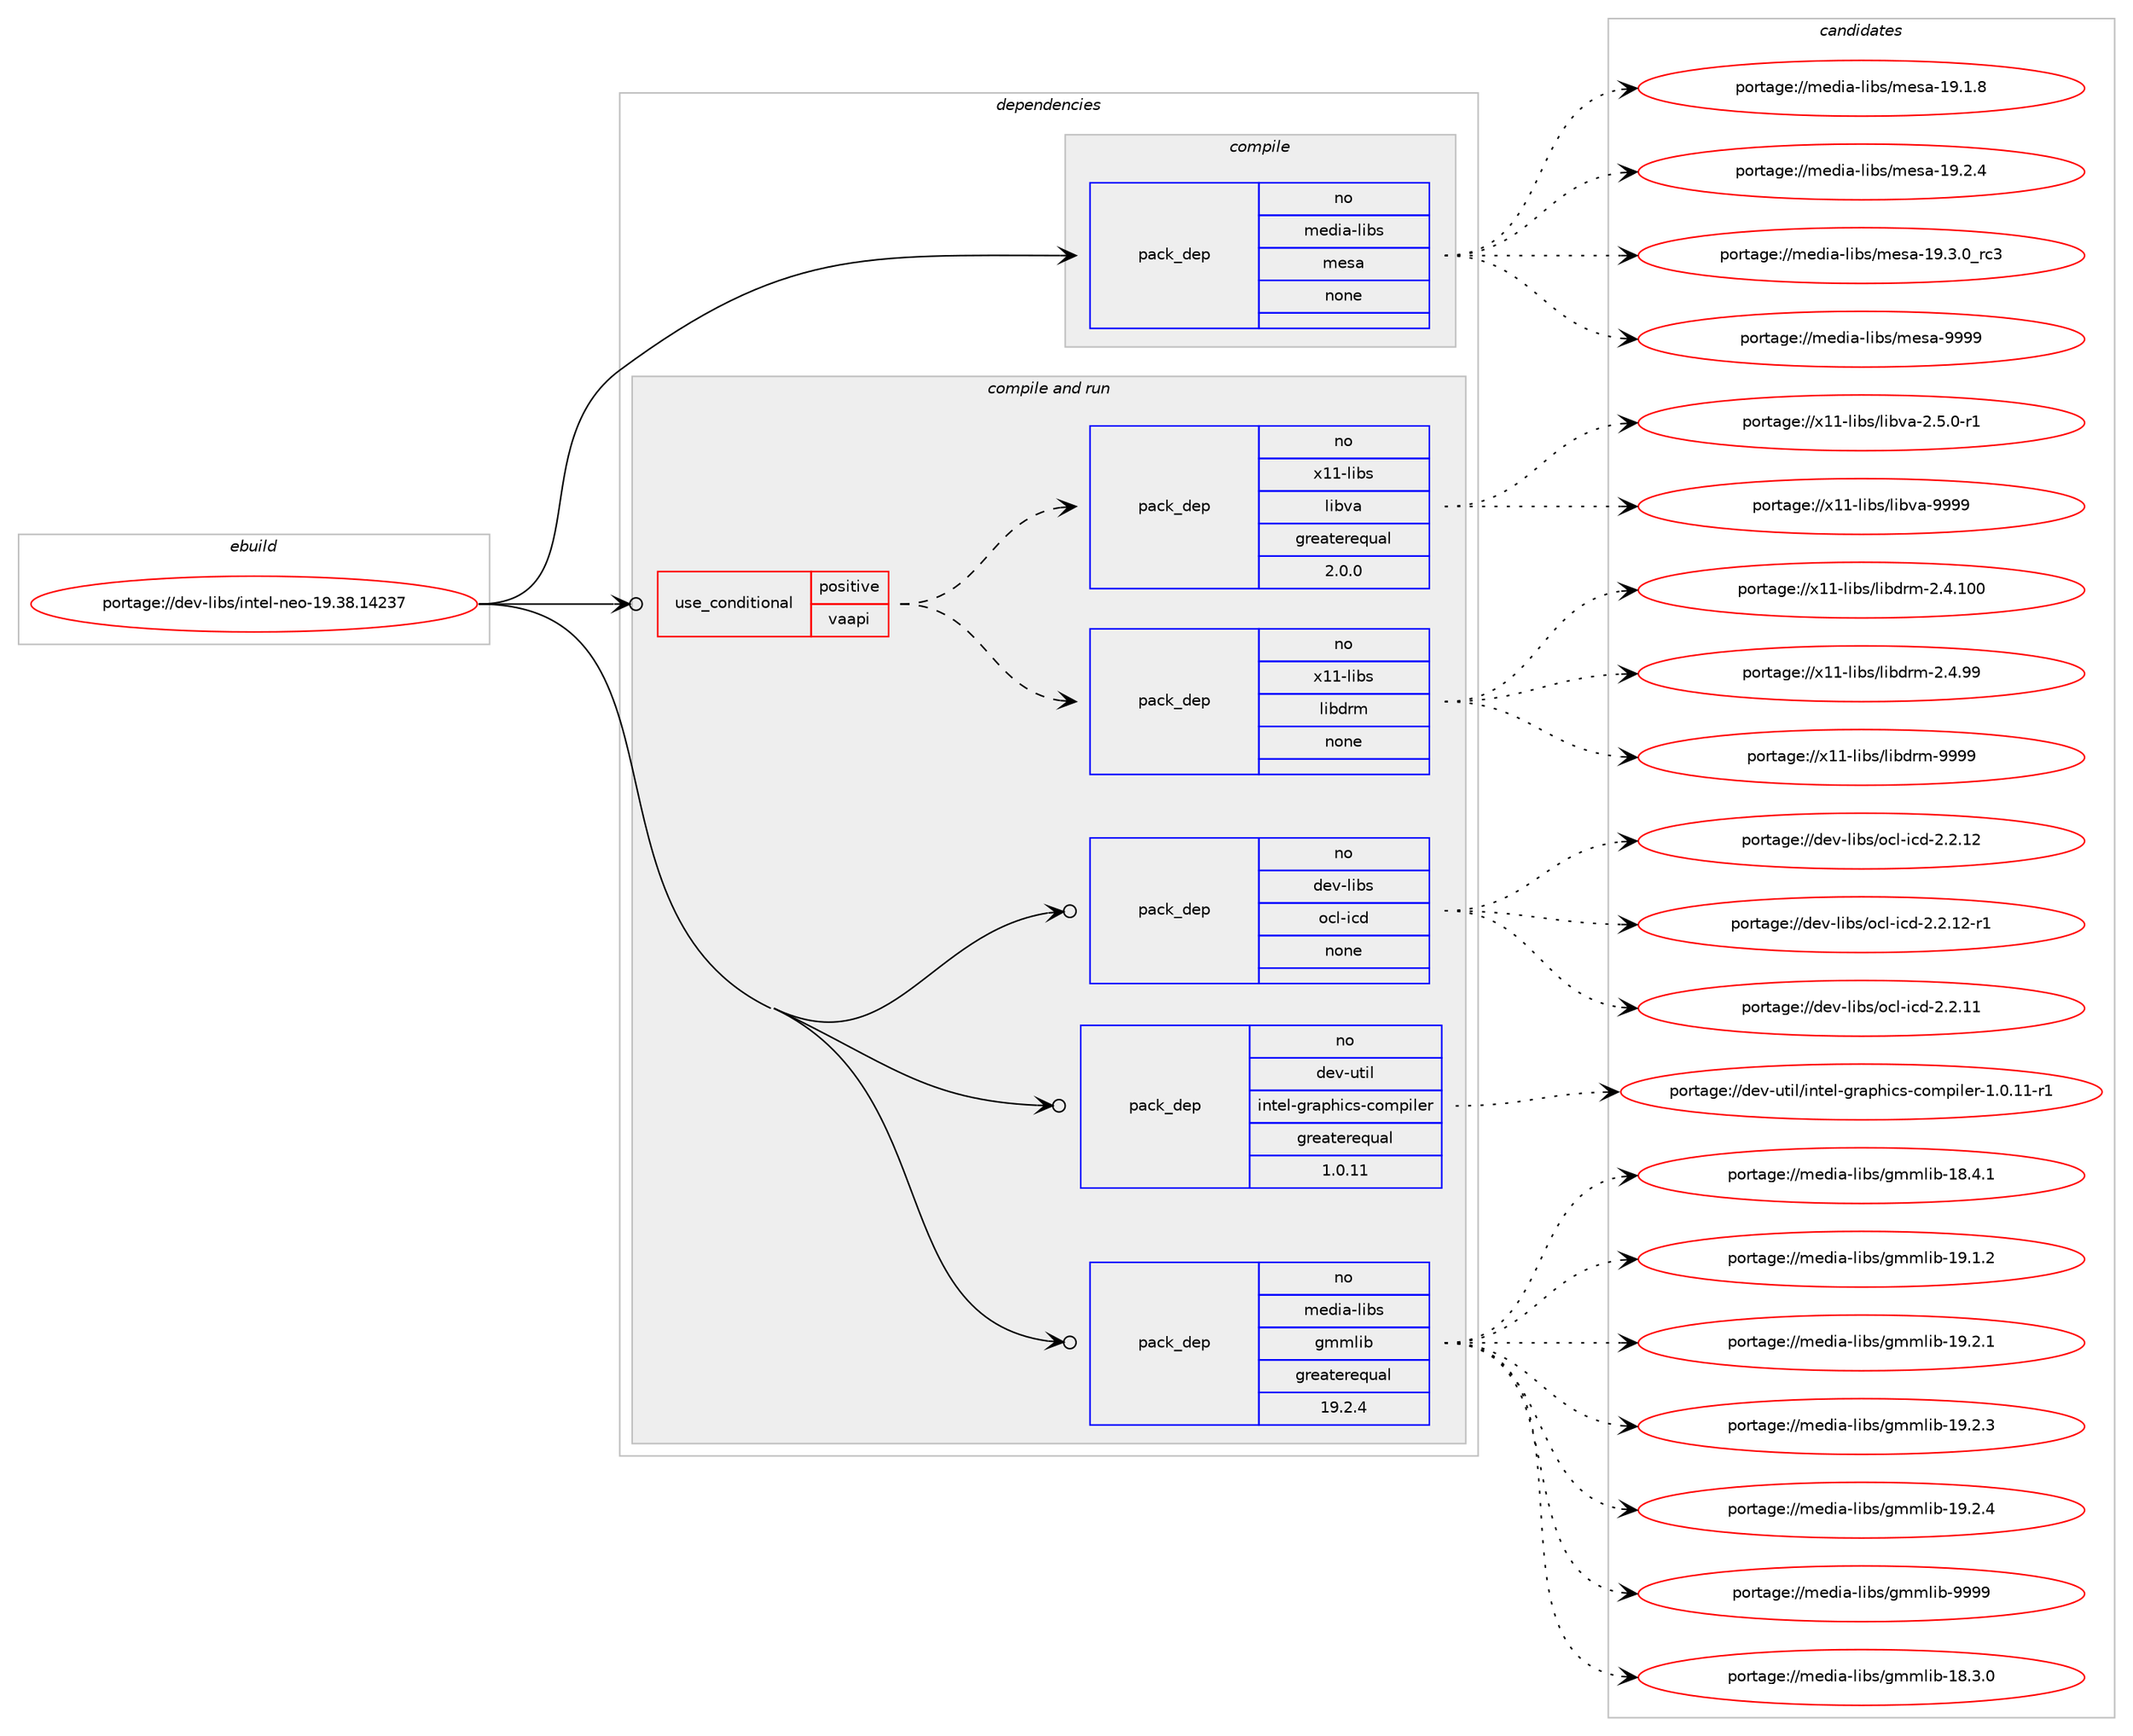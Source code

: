 digraph prolog {

# *************
# Graph options
# *************

newrank=true;
concentrate=true;
compound=true;
graph [rankdir=LR,fontname=Helvetica,fontsize=10,ranksep=1.5];#, ranksep=2.5, nodesep=0.2];
edge  [arrowhead=vee];
node  [fontname=Helvetica,fontsize=10];

# **********
# The ebuild
# **********

subgraph cluster_leftcol {
color=gray;
rank=same;
label=<<i>ebuild</i>>;
id [label="portage://dev-libs/intel-neo-19.38.14237", color=red, width=4, href="../dev-libs/intel-neo-19.38.14237.svg"];
}

# ****************
# The dependencies
# ****************

subgraph cluster_midcol {
color=gray;
label=<<i>dependencies</i>>;
subgraph cluster_compile {
fillcolor="#eeeeee";
style=filled;
label=<<i>compile</i>>;
subgraph pack75667 {
dependency99407 [label=<<TABLE BORDER="0" CELLBORDER="1" CELLSPACING="0" CELLPADDING="4" WIDTH="220"><TR><TD ROWSPAN="6" CELLPADDING="30">pack_dep</TD></TR><TR><TD WIDTH="110">no</TD></TR><TR><TD>media-libs</TD></TR><TR><TD>mesa</TD></TR><TR><TD>none</TD></TR><TR><TD></TD></TR></TABLE>>, shape=none, color=blue];
}
id:e -> dependency99407:w [weight=20,style="solid",arrowhead="vee"];
}
subgraph cluster_compileandrun {
fillcolor="#eeeeee";
style=filled;
label=<<i>compile and run</i>>;
subgraph cond20803 {
dependency99408 [label=<<TABLE BORDER="0" CELLBORDER="1" CELLSPACING="0" CELLPADDING="4"><TR><TD ROWSPAN="3" CELLPADDING="10">use_conditional</TD></TR><TR><TD>positive</TD></TR><TR><TD>vaapi</TD></TR></TABLE>>, shape=none, color=red];
subgraph pack75668 {
dependency99409 [label=<<TABLE BORDER="0" CELLBORDER="1" CELLSPACING="0" CELLPADDING="4" WIDTH="220"><TR><TD ROWSPAN="6" CELLPADDING="30">pack_dep</TD></TR><TR><TD WIDTH="110">no</TD></TR><TR><TD>x11-libs</TD></TR><TR><TD>libdrm</TD></TR><TR><TD>none</TD></TR><TR><TD></TD></TR></TABLE>>, shape=none, color=blue];
}
dependency99408:e -> dependency99409:w [weight=20,style="dashed",arrowhead="vee"];
subgraph pack75669 {
dependency99410 [label=<<TABLE BORDER="0" CELLBORDER="1" CELLSPACING="0" CELLPADDING="4" WIDTH="220"><TR><TD ROWSPAN="6" CELLPADDING="30">pack_dep</TD></TR><TR><TD WIDTH="110">no</TD></TR><TR><TD>x11-libs</TD></TR><TR><TD>libva</TD></TR><TR><TD>greaterequal</TD></TR><TR><TD>2.0.0</TD></TR></TABLE>>, shape=none, color=blue];
}
dependency99408:e -> dependency99410:w [weight=20,style="dashed",arrowhead="vee"];
}
id:e -> dependency99408:w [weight=20,style="solid",arrowhead="odotvee"];
subgraph pack75670 {
dependency99411 [label=<<TABLE BORDER="0" CELLBORDER="1" CELLSPACING="0" CELLPADDING="4" WIDTH="220"><TR><TD ROWSPAN="6" CELLPADDING="30">pack_dep</TD></TR><TR><TD WIDTH="110">no</TD></TR><TR><TD>dev-libs</TD></TR><TR><TD>ocl-icd</TD></TR><TR><TD>none</TD></TR><TR><TD></TD></TR></TABLE>>, shape=none, color=blue];
}
id:e -> dependency99411:w [weight=20,style="solid",arrowhead="odotvee"];
subgraph pack75671 {
dependency99412 [label=<<TABLE BORDER="0" CELLBORDER="1" CELLSPACING="0" CELLPADDING="4" WIDTH="220"><TR><TD ROWSPAN="6" CELLPADDING="30">pack_dep</TD></TR><TR><TD WIDTH="110">no</TD></TR><TR><TD>dev-util</TD></TR><TR><TD>intel-graphics-compiler</TD></TR><TR><TD>greaterequal</TD></TR><TR><TD>1.0.11</TD></TR></TABLE>>, shape=none, color=blue];
}
id:e -> dependency99412:w [weight=20,style="solid",arrowhead="odotvee"];
subgraph pack75672 {
dependency99413 [label=<<TABLE BORDER="0" CELLBORDER="1" CELLSPACING="0" CELLPADDING="4" WIDTH="220"><TR><TD ROWSPAN="6" CELLPADDING="30">pack_dep</TD></TR><TR><TD WIDTH="110">no</TD></TR><TR><TD>media-libs</TD></TR><TR><TD>gmmlib</TD></TR><TR><TD>greaterequal</TD></TR><TR><TD>19.2.4</TD></TR></TABLE>>, shape=none, color=blue];
}
id:e -> dependency99413:w [weight=20,style="solid",arrowhead="odotvee"];
}
subgraph cluster_run {
fillcolor="#eeeeee";
style=filled;
label=<<i>run</i>>;
}
}

# **************
# The candidates
# **************

subgraph cluster_choices {
rank=same;
color=gray;
label=<<i>candidates</i>>;

subgraph choice75667 {
color=black;
nodesep=1;
choiceportage109101100105974510810598115471091011159745495746494656 [label="portage://media-libs/mesa-19.1.8", color=red, width=4,href="../media-libs/mesa-19.1.8.svg"];
choiceportage109101100105974510810598115471091011159745495746504652 [label="portage://media-libs/mesa-19.2.4", color=red, width=4,href="../media-libs/mesa-19.2.4.svg"];
choiceportage109101100105974510810598115471091011159745495746514648951149951 [label="portage://media-libs/mesa-19.3.0_rc3", color=red, width=4,href="../media-libs/mesa-19.3.0_rc3.svg"];
choiceportage10910110010597451081059811547109101115974557575757 [label="portage://media-libs/mesa-9999", color=red, width=4,href="../media-libs/mesa-9999.svg"];
dependency99407:e -> choiceportage109101100105974510810598115471091011159745495746494656:w [style=dotted,weight="100"];
dependency99407:e -> choiceportage109101100105974510810598115471091011159745495746504652:w [style=dotted,weight="100"];
dependency99407:e -> choiceportage109101100105974510810598115471091011159745495746514648951149951:w [style=dotted,weight="100"];
dependency99407:e -> choiceportage10910110010597451081059811547109101115974557575757:w [style=dotted,weight="100"];
}
subgraph choice75668 {
color=black;
nodesep=1;
choiceportage1204949451081059811547108105981001141094550465246494848 [label="portage://x11-libs/libdrm-2.4.100", color=red, width=4,href="../x11-libs/libdrm-2.4.100.svg"];
choiceportage12049494510810598115471081059810011410945504652465757 [label="portage://x11-libs/libdrm-2.4.99", color=red, width=4,href="../x11-libs/libdrm-2.4.99.svg"];
choiceportage1204949451081059811547108105981001141094557575757 [label="portage://x11-libs/libdrm-9999", color=red, width=4,href="../x11-libs/libdrm-9999.svg"];
dependency99409:e -> choiceportage1204949451081059811547108105981001141094550465246494848:w [style=dotted,weight="100"];
dependency99409:e -> choiceportage12049494510810598115471081059810011410945504652465757:w [style=dotted,weight="100"];
dependency99409:e -> choiceportage1204949451081059811547108105981001141094557575757:w [style=dotted,weight="100"];
}
subgraph choice75669 {
color=black;
nodesep=1;
choiceportage120494945108105981154710810598118974550465346484511449 [label="portage://x11-libs/libva-2.5.0-r1", color=red, width=4,href="../x11-libs/libva-2.5.0-r1.svg"];
choiceportage120494945108105981154710810598118974557575757 [label="portage://x11-libs/libva-9999", color=red, width=4,href="../x11-libs/libva-9999.svg"];
dependency99410:e -> choiceportage120494945108105981154710810598118974550465346484511449:w [style=dotted,weight="100"];
dependency99410:e -> choiceportage120494945108105981154710810598118974557575757:w [style=dotted,weight="100"];
}
subgraph choice75670 {
color=black;
nodesep=1;
choiceportage10010111845108105981154711199108451059910045504650464949 [label="portage://dev-libs/ocl-icd-2.2.11", color=red, width=4,href="../dev-libs/ocl-icd-2.2.11.svg"];
choiceportage10010111845108105981154711199108451059910045504650464950 [label="portage://dev-libs/ocl-icd-2.2.12", color=red, width=4,href="../dev-libs/ocl-icd-2.2.12.svg"];
choiceportage100101118451081059811547111991084510599100455046504649504511449 [label="portage://dev-libs/ocl-icd-2.2.12-r1", color=red, width=4,href="../dev-libs/ocl-icd-2.2.12-r1.svg"];
dependency99411:e -> choiceportage10010111845108105981154711199108451059910045504650464949:w [style=dotted,weight="100"];
dependency99411:e -> choiceportage10010111845108105981154711199108451059910045504650464950:w [style=dotted,weight="100"];
dependency99411:e -> choiceportage100101118451081059811547111991084510599100455046504649504511449:w [style=dotted,weight="100"];
}
subgraph choice75671 {
color=black;
nodesep=1;
choiceportage10010111845117116105108471051101161011084510311497112104105991154599111109112105108101114454946484649494511449 [label="portage://dev-util/intel-graphics-compiler-1.0.11-r1", color=red, width=4,href="../dev-util/intel-graphics-compiler-1.0.11-r1.svg"];
dependency99412:e -> choiceportage10010111845117116105108471051101161011084510311497112104105991154599111109112105108101114454946484649494511449:w [style=dotted,weight="100"];
}
subgraph choice75672 {
color=black;
nodesep=1;
choiceportage109101100105974510810598115471031091091081059845495646514648 [label="portage://media-libs/gmmlib-18.3.0", color=red, width=4,href="../media-libs/gmmlib-18.3.0.svg"];
choiceportage109101100105974510810598115471031091091081059845495646524649 [label="portage://media-libs/gmmlib-18.4.1", color=red, width=4,href="../media-libs/gmmlib-18.4.1.svg"];
choiceportage109101100105974510810598115471031091091081059845495746494650 [label="portage://media-libs/gmmlib-19.1.2", color=red, width=4,href="../media-libs/gmmlib-19.1.2.svg"];
choiceportage109101100105974510810598115471031091091081059845495746504649 [label="portage://media-libs/gmmlib-19.2.1", color=red, width=4,href="../media-libs/gmmlib-19.2.1.svg"];
choiceportage109101100105974510810598115471031091091081059845495746504651 [label="portage://media-libs/gmmlib-19.2.3", color=red, width=4,href="../media-libs/gmmlib-19.2.3.svg"];
choiceportage109101100105974510810598115471031091091081059845495746504652 [label="portage://media-libs/gmmlib-19.2.4", color=red, width=4,href="../media-libs/gmmlib-19.2.4.svg"];
choiceportage10910110010597451081059811547103109109108105984557575757 [label="portage://media-libs/gmmlib-9999", color=red, width=4,href="../media-libs/gmmlib-9999.svg"];
dependency99413:e -> choiceportage109101100105974510810598115471031091091081059845495646514648:w [style=dotted,weight="100"];
dependency99413:e -> choiceportage109101100105974510810598115471031091091081059845495646524649:w [style=dotted,weight="100"];
dependency99413:e -> choiceportage109101100105974510810598115471031091091081059845495746494650:w [style=dotted,weight="100"];
dependency99413:e -> choiceportage109101100105974510810598115471031091091081059845495746504649:w [style=dotted,weight="100"];
dependency99413:e -> choiceportage109101100105974510810598115471031091091081059845495746504651:w [style=dotted,weight="100"];
dependency99413:e -> choiceportage109101100105974510810598115471031091091081059845495746504652:w [style=dotted,weight="100"];
dependency99413:e -> choiceportage10910110010597451081059811547103109109108105984557575757:w [style=dotted,weight="100"];
}
}

}

